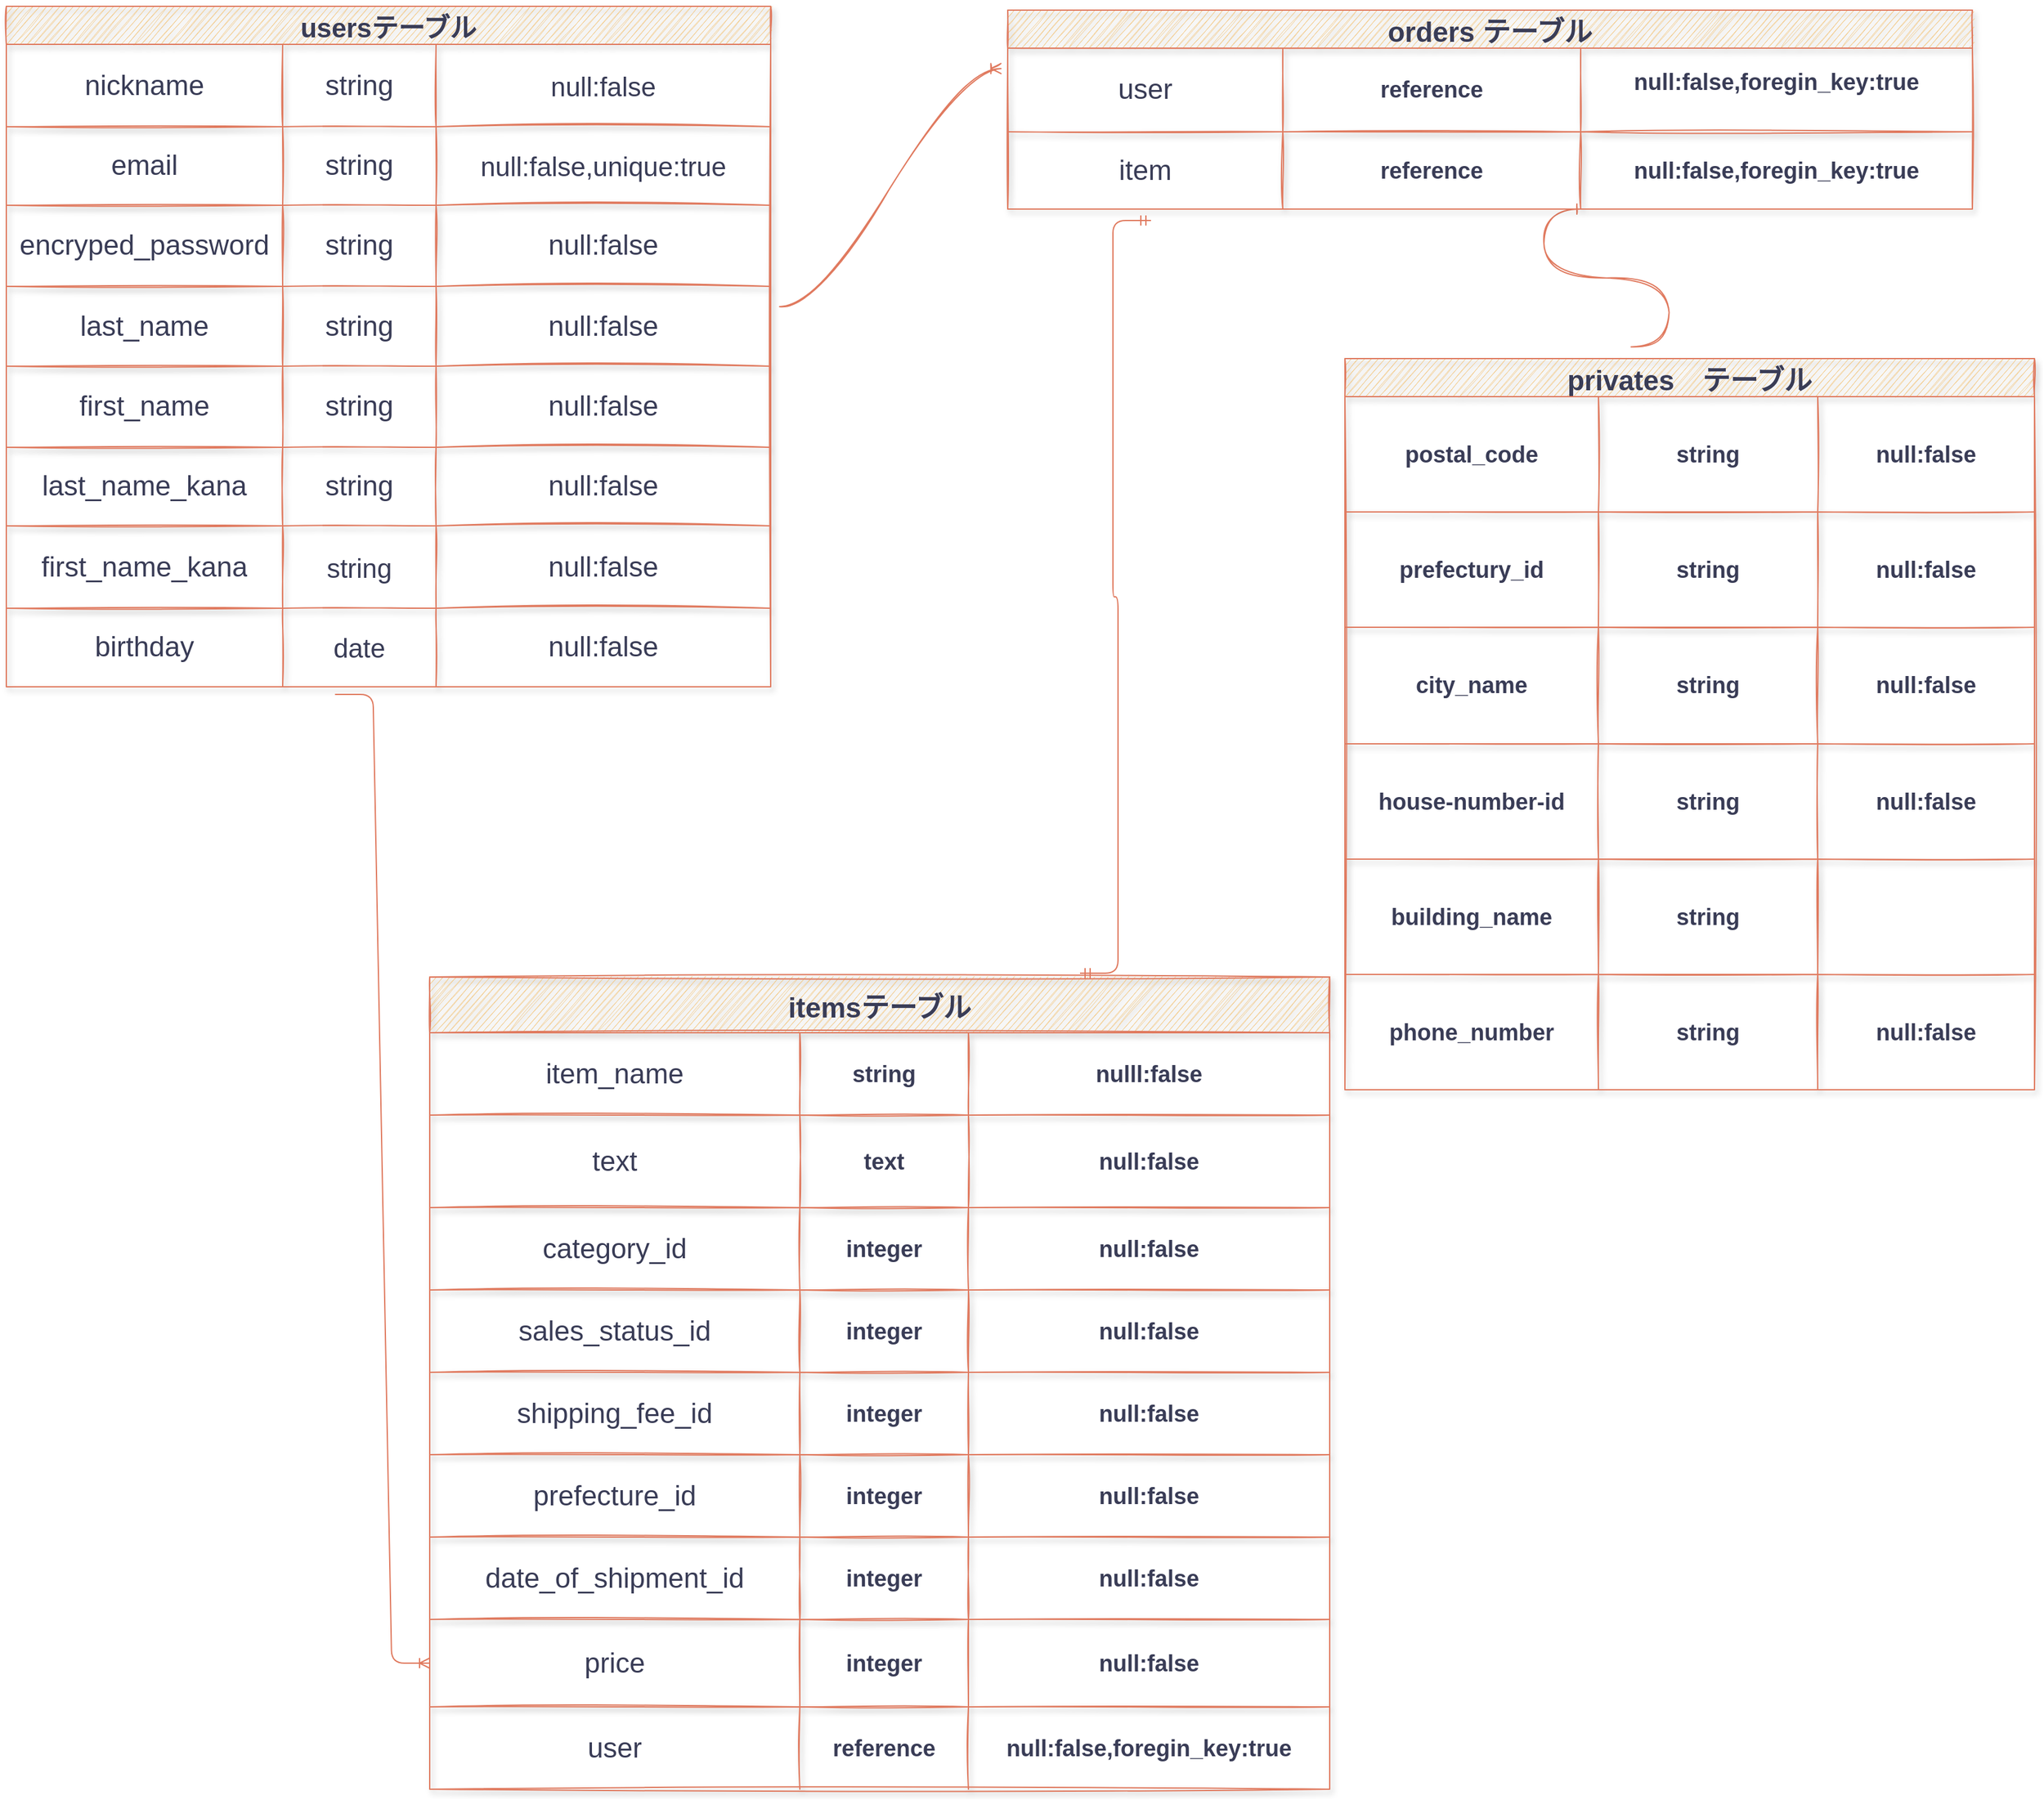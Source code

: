 ﻿<mxfile>
    <diagram id="bMmYyigYQOnNPcGw-bbP" name="ページ1">
        <mxGraphModel dx="2139" dy="4406" grid="0" gridSize="10" guides="1" tooltips="1" connect="1" arrows="1" fold="1" page="0" pageScale="1" pageWidth="827" pageHeight="1169" background="#ffffff" math="0" shadow="0">
            <root>
                <mxCell id="0"/>
                <mxCell id="1" parent="0"/>
                <mxCell id="215" value="" style="edgeStyle=entityRelationEdgeStyle;fontSize=12;html=1;endArrow=ERone;endFill=1;verticalAlign=top;exitX=0.415;exitY=-0.016;exitDx=0;exitDy=0;exitPerimeter=0;strokeColor=#E07A5F;fontColor=#393C56;sketch=1;curved=1;labelBackgroundColor=#F4F1DE;" parent="1" source="332" edge="1">
                    <mxGeometry width="100" height="100" relative="1" as="geometry">
                        <mxPoint x="703.28" y="-2194.256" as="sourcePoint"/>
                        <mxPoint x="873" y="-2274" as="targetPoint"/>
                    </mxGeometry>
                </mxCell>
                <mxCell id="259" value="usersテーブル" style="shape=table;startSize=30;container=1;collapsible=0;childLayout=tableLayout;fontStyle=1;align=center;shadow=1;fontSize=21;fillColor=#F2CC8F;strokeColor=#E07A5F;fontColor=#393C56;sketch=1;" parent="1" vertex="1">
                    <mxGeometry x="-370" y="-2434" width="603" height="537" as="geometry"/>
                </mxCell>
                <mxCell id="260" value="" style="shape=partialRectangle;html=1;whiteSpace=wrap;collapsible=0;dropTarget=0;pointerEvents=0;fillColor=none;top=0;left=0;bottom=0;right=0;points=[[0,0.5],[1,0.5]];portConstraint=eastwest;strokeColor=#E07A5F;fontColor=#393C56;sketch=1;" parent="259" vertex="1">
                    <mxGeometry y="30" width="603" height="65" as="geometry"/>
                </mxCell>
                <mxCell id="261" value="nickname" style="shape=partialRectangle;html=1;whiteSpace=wrap;connectable=0;fillColor=none;top=0;left=0;bottom=0;right=0;overflow=hidden;fontSize=22;strokeColor=#E07A5F;fontColor=#393C56;sketch=1;" parent="260" vertex="1">
                    <mxGeometry width="218" height="65" as="geometry"/>
                </mxCell>
                <mxCell id="262" value="string" style="shape=partialRectangle;html=1;whiteSpace=wrap;connectable=0;fillColor=none;top=0;left=0;bottom=0;right=0;overflow=hidden;fontSize=22;strokeColor=#E07A5F;fontColor=#393C56;sketch=1;" parent="260" vertex="1">
                    <mxGeometry x="218" width="121" height="65" as="geometry"/>
                </mxCell>
                <mxCell id="263" value="null:false" style="shape=partialRectangle;html=1;whiteSpace=wrap;connectable=0;fillColor=none;top=0;left=0;bottom=0;right=0;overflow=hidden;fontSize=21;strokeColor=#E07A5F;fontColor=#393C56;sketch=1;" parent="260" vertex="1">
                    <mxGeometry x="339" width="264" height="65" as="geometry"/>
                </mxCell>
                <mxCell id="264" value="" style="shape=partialRectangle;html=1;whiteSpace=wrap;collapsible=0;dropTarget=0;pointerEvents=0;fillColor=none;top=0;left=0;bottom=0;right=0;points=[[0,0.5],[1,0.5]];portConstraint=eastwest;strokeColor=#E07A5F;fontColor=#393C56;sketch=1;" parent="259" vertex="1">
                    <mxGeometry y="95" width="603" height="62" as="geometry"/>
                </mxCell>
                <mxCell id="265" value="email" style="shape=partialRectangle;html=1;whiteSpace=wrap;connectable=0;fillColor=none;top=0;left=0;bottom=0;right=0;overflow=hidden;fontSize=22;strokeColor=#E07A5F;fontColor=#393C56;sketch=1;" parent="264" vertex="1">
                    <mxGeometry width="218" height="62" as="geometry"/>
                </mxCell>
                <mxCell id="266" value="string" style="shape=partialRectangle;html=1;whiteSpace=wrap;connectable=0;fillColor=none;top=0;left=0;bottom=0;right=0;overflow=hidden;fontSize=22;strokeColor=#E07A5F;fontColor=#393C56;sketch=1;" parent="264" vertex="1">
                    <mxGeometry x="218" width="121" height="62" as="geometry"/>
                </mxCell>
                <mxCell id="267" value="null:false,unique:true" style="shape=partialRectangle;html=1;whiteSpace=wrap;connectable=0;fillColor=none;top=0;left=0;bottom=0;right=0;overflow=hidden;fontSize=21;strokeColor=#E07A5F;fontColor=#393C56;sketch=1;" parent="264" vertex="1">
                    <mxGeometry x="339" width="264" height="62" as="geometry"/>
                </mxCell>
                <mxCell id="280" value="" style="shape=partialRectangle;html=1;whiteSpace=wrap;collapsible=0;dropTarget=0;pointerEvents=0;fillColor=none;top=0;left=0;bottom=0;right=0;points=[[0,0.5],[1,0.5]];portConstraint=eastwest;strokeColor=#E07A5F;fontColor=#393C56;sketch=1;" parent="259" vertex="1">
                    <mxGeometry y="157" width="603" height="64" as="geometry"/>
                </mxCell>
                <mxCell id="281" value="encryped_password" style="shape=partialRectangle;html=1;whiteSpace=wrap;connectable=0;fillColor=none;top=0;left=0;bottom=0;right=0;overflow=hidden;fontSize=22;strokeColor=#E07A5F;fontColor=#393C56;sketch=1;" parent="280" vertex="1">
                    <mxGeometry width="218" height="64" as="geometry"/>
                </mxCell>
                <mxCell id="282" value="string" style="shape=partialRectangle;html=1;whiteSpace=wrap;connectable=0;fillColor=none;top=0;left=0;bottom=0;right=0;overflow=hidden;fontSize=22;strokeColor=#E07A5F;fontColor=#393C56;sketch=1;" parent="280" vertex="1">
                    <mxGeometry x="218" width="121" height="64" as="geometry"/>
                </mxCell>
                <mxCell id="283" value="null:false" style="shape=partialRectangle;html=1;whiteSpace=wrap;connectable=0;fillColor=none;top=0;left=0;bottom=0;right=0;overflow=hidden;fontSize=22;strokeColor=#E07A5F;fontColor=#393C56;sketch=1;" parent="280" vertex="1">
                    <mxGeometry x="339" width="264" height="64" as="geometry"/>
                </mxCell>
                <mxCell id="288" value="" style="shape=partialRectangle;html=1;whiteSpace=wrap;collapsible=0;dropTarget=0;pointerEvents=0;fillColor=none;top=0;left=0;bottom=0;right=0;points=[[0,0.5],[1,0.5]];portConstraint=eastwest;strokeColor=#E07A5F;fontColor=#393C56;sketch=1;" parent="259" vertex="1">
                    <mxGeometry y="221" width="603" height="63" as="geometry"/>
                </mxCell>
                <mxCell id="289" value="last_name" style="shape=partialRectangle;html=1;whiteSpace=wrap;connectable=0;fillColor=none;top=0;left=0;bottom=0;right=0;overflow=hidden;fontSize=22;strokeColor=#E07A5F;fontColor=#393C56;sketch=1;" parent="288" vertex="1">
                    <mxGeometry width="218" height="63" as="geometry"/>
                </mxCell>
                <mxCell id="290" value="string" style="shape=partialRectangle;html=1;whiteSpace=wrap;connectable=0;fillColor=none;top=0;left=0;bottom=0;right=0;overflow=hidden;fontSize=22;strokeColor=#E07A5F;fontColor=#393C56;sketch=1;" parent="288" vertex="1">
                    <mxGeometry x="218" width="121" height="63" as="geometry"/>
                </mxCell>
                <mxCell id="291" value="null:false" style="shape=partialRectangle;html=1;whiteSpace=wrap;connectable=0;fillColor=none;top=0;left=0;bottom=0;right=0;overflow=hidden;fontSize=22;strokeColor=#E07A5F;fontColor=#393C56;sketch=1;" parent="288" vertex="1">
                    <mxGeometry x="339" width="264" height="63" as="geometry"/>
                </mxCell>
                <mxCell id="284" value="" style="shape=partialRectangle;html=1;whiteSpace=wrap;collapsible=0;dropTarget=0;pointerEvents=0;fillColor=none;top=0;left=0;bottom=0;right=0;points=[[0,0.5],[1,0.5]];portConstraint=eastwest;strokeColor=#E07A5F;fontColor=#393C56;sketch=1;" parent="259" vertex="1">
                    <mxGeometry y="284" width="603" height="64" as="geometry"/>
                </mxCell>
                <mxCell id="285" value="first_name" style="shape=partialRectangle;html=1;whiteSpace=wrap;connectable=0;fillColor=none;top=0;left=0;bottom=0;right=0;overflow=hidden;fontSize=22;strokeColor=#E07A5F;fontColor=#393C56;sketch=1;" parent="284" vertex="1">
                    <mxGeometry width="218" height="64" as="geometry"/>
                </mxCell>
                <mxCell id="286" value="string" style="shape=partialRectangle;html=1;whiteSpace=wrap;connectable=0;fillColor=none;top=0;left=0;bottom=0;right=0;overflow=hidden;fontSize=22;strokeColor=#E07A5F;fontColor=#393C56;sketch=1;" parent="284" vertex="1">
                    <mxGeometry x="218" width="121" height="64" as="geometry"/>
                </mxCell>
                <mxCell id="287" value="null:false" style="shape=partialRectangle;html=1;whiteSpace=wrap;connectable=0;fillColor=none;top=0;left=0;bottom=0;right=0;overflow=hidden;fontSize=22;strokeColor=#E07A5F;fontColor=#393C56;sketch=1;" parent="284" vertex="1">
                    <mxGeometry x="339" width="264" height="64" as="geometry"/>
                </mxCell>
                <mxCell id="276" value="" style="shape=partialRectangle;html=1;whiteSpace=wrap;collapsible=0;dropTarget=0;pointerEvents=0;fillColor=none;top=0;left=0;bottom=0;right=0;points=[[0,0.5],[1,0.5]];portConstraint=eastwest;strokeColor=#E07A5F;fontColor=#393C56;sketch=1;" parent="259" vertex="1">
                    <mxGeometry y="348" width="603" height="62" as="geometry"/>
                </mxCell>
                <mxCell id="277" value="last_name_kana" style="shape=partialRectangle;html=1;whiteSpace=wrap;connectable=0;fillColor=none;top=0;left=0;bottom=0;right=0;overflow=hidden;fontSize=22;strokeColor=#E07A5F;fontColor=#393C56;sketch=1;" parent="276" vertex="1">
                    <mxGeometry width="218" height="62" as="geometry"/>
                </mxCell>
                <mxCell id="278" value="string" style="shape=partialRectangle;html=1;whiteSpace=wrap;connectable=0;fillColor=none;top=0;left=0;bottom=0;right=0;overflow=hidden;fontSize=22;strokeColor=#E07A5F;fontColor=#393C56;sketch=1;" parent="276" vertex="1">
                    <mxGeometry x="218" width="121" height="62" as="geometry"/>
                </mxCell>
                <mxCell id="279" value="null:false" style="shape=partialRectangle;html=1;whiteSpace=wrap;connectable=0;fillColor=none;top=0;left=0;bottom=0;right=0;overflow=hidden;fontSize=22;strokeColor=#E07A5F;fontColor=#393C56;sketch=1;" parent="276" vertex="1">
                    <mxGeometry x="339" width="264" height="62" as="geometry"/>
                </mxCell>
                <mxCell id="272" value="" style="shape=partialRectangle;html=1;whiteSpace=wrap;collapsible=0;dropTarget=0;pointerEvents=0;fillColor=none;top=0;left=0;bottom=0;right=0;points=[[0,0.5],[1,0.5]];portConstraint=eastwest;strokeColor=#E07A5F;fontColor=#393C56;sketch=1;" parent="259" vertex="1">
                    <mxGeometry y="410" width="603" height="65" as="geometry"/>
                </mxCell>
                <mxCell id="273" value="first_name_kana" style="shape=partialRectangle;html=1;whiteSpace=wrap;connectable=0;fillColor=none;top=0;left=0;bottom=0;right=0;overflow=hidden;fontSize=22;strokeColor=#E07A5F;fontColor=#393C56;sketch=1;" parent="272" vertex="1">
                    <mxGeometry width="218" height="65" as="geometry"/>
                </mxCell>
                <mxCell id="274" value="string" style="shape=partialRectangle;html=1;whiteSpace=wrap;connectable=0;fillColor=none;top=0;left=0;bottom=0;right=0;overflow=hidden;fontSize=21;strokeColor=#E07A5F;fontColor=#393C56;sketch=1;" parent="272" vertex="1">
                    <mxGeometry x="218" width="121" height="65" as="geometry"/>
                </mxCell>
                <mxCell id="275" value="null:false" style="shape=partialRectangle;html=1;whiteSpace=wrap;connectable=0;fillColor=none;top=0;left=0;bottom=0;right=0;overflow=hidden;fontSize=22;strokeColor=#E07A5F;fontColor=#393C56;sketch=1;" parent="272" vertex="1">
                    <mxGeometry x="339" width="264" height="65" as="geometry"/>
                </mxCell>
                <mxCell id="268" value="" style="shape=partialRectangle;html=1;whiteSpace=wrap;collapsible=0;dropTarget=0;pointerEvents=0;fillColor=none;top=0;left=0;bottom=0;right=0;points=[[0,0.5],[1,0.5]];portConstraint=eastwest;strokeColor=#E07A5F;fontColor=#393C56;sketch=1;" parent="259" vertex="1">
                    <mxGeometry y="475" width="603" height="62" as="geometry"/>
                </mxCell>
                <mxCell id="269" value="birthday" style="shape=partialRectangle;html=1;whiteSpace=wrap;connectable=0;fillColor=none;top=0;left=0;bottom=0;right=0;overflow=hidden;fontSize=22;strokeColor=#E07A5F;fontColor=#393C56;sketch=1;" parent="268" vertex="1">
                    <mxGeometry width="218" height="62" as="geometry"/>
                </mxCell>
                <mxCell id="270" value="date" style="shape=partialRectangle;html=1;whiteSpace=wrap;connectable=0;fillColor=none;top=0;left=0;bottom=0;right=0;overflow=hidden;fontSize=21;strokeColor=#E07A5F;fontColor=#393C56;sketch=1;" parent="268" vertex="1">
                    <mxGeometry x="218" width="121" height="62" as="geometry"/>
                </mxCell>
                <mxCell id="271" value="null:false" style="shape=partialRectangle;html=1;whiteSpace=wrap;connectable=0;fillColor=none;top=0;left=0;bottom=0;right=0;overflow=hidden;fontSize=22;strokeColor=#E07A5F;fontColor=#393C56;sketch=1;" parent="268" vertex="1">
                    <mxGeometry x="339" width="264" height="62" as="geometry"/>
                </mxCell>
                <mxCell id="292" value="itemsテーブル" style="shape=table;startSize=44;container=1;collapsible=0;childLayout=tableLayout;fontStyle=1;align=center;shadow=1;fontSize=22;fillColor=#F2CC8F;strokeColor=#E07A5F;fontColor=#393C56;sketch=1;" parent="1" vertex="1">
                    <mxGeometry x="-36" y="-1668" width="710" height="641" as="geometry"/>
                </mxCell>
                <mxCell id="293" value="" style="shape=partialRectangle;html=1;whiteSpace=wrap;collapsible=0;dropTarget=0;pointerEvents=0;fillColor=none;top=0;left=0;bottom=0;right=0;points=[[0,0.5],[1,0.5]];portConstraint=eastwest;fontSize=22;strokeColor=#E07A5F;fontColor=#393C56;sketch=1;" parent="292" vertex="1">
                    <mxGeometry y="44" width="710" height="65" as="geometry"/>
                </mxCell>
                <mxCell id="294" value="item_name" style="shape=partialRectangle;html=1;whiteSpace=wrap;connectable=0;fillColor=none;top=0;left=0;bottom=0;right=0;overflow=hidden;fontSize=22;strokeColor=#E07A5F;fontColor=#393C56;sketch=1;" parent="293" vertex="1">
                    <mxGeometry width="292" height="65" as="geometry"/>
                </mxCell>
                <mxCell id="295" value="&lt;h2&gt;string&lt;/h2&gt;" style="shape=partialRectangle;html=1;whiteSpace=wrap;connectable=0;fillColor=none;top=0;left=0;bottom=0;right=0;overflow=hidden;strokeColor=#E07A5F;fontColor=#393C56;sketch=1;" parent="293" vertex="1">
                    <mxGeometry x="292" width="133" height="65" as="geometry"/>
                </mxCell>
                <mxCell id="296" value="&lt;h2&gt;nulll:false&lt;/h2&gt;" style="shape=partialRectangle;html=1;whiteSpace=wrap;connectable=0;fillColor=none;top=0;left=0;bottom=0;right=0;overflow=hidden;strokeColor=#E07A5F;fontColor=#393C56;sketch=1;" parent="293" vertex="1">
                    <mxGeometry x="425" width="285" height="65" as="geometry"/>
                </mxCell>
                <mxCell id="310" value="" style="shape=partialRectangle;html=1;whiteSpace=wrap;collapsible=0;dropTarget=0;pointerEvents=0;fillColor=none;top=0;left=0;bottom=0;right=0;points=[[0,0.5],[1,0.5]];portConstraint=eastwest;strokeColor=#E07A5F;fontColor=#393C56;sketch=1;" parent="292" vertex="1">
                    <mxGeometry y="109" width="710" height="73" as="geometry"/>
                </mxCell>
                <mxCell id="311" value="text" style="shape=partialRectangle;html=1;whiteSpace=wrap;connectable=0;fillColor=none;top=0;left=0;bottom=0;right=0;overflow=hidden;fontSize=22;strokeColor=#E07A5F;fontColor=#393C56;sketch=1;" parent="310" vertex="1">
                    <mxGeometry width="292" height="73" as="geometry"/>
                </mxCell>
                <mxCell id="312" value="&lt;h2&gt;text&lt;/h2&gt;" style="shape=partialRectangle;html=1;whiteSpace=wrap;connectable=0;fillColor=none;top=0;left=0;bottom=0;right=0;overflow=hidden;strokeColor=#E07A5F;fontColor=#393C56;sketch=1;" parent="310" vertex="1">
                    <mxGeometry x="292" width="133" height="73" as="geometry"/>
                </mxCell>
                <mxCell id="313" value="&lt;h2&gt;null:false&lt;/h2&gt;" style="shape=partialRectangle;html=1;whiteSpace=wrap;connectable=0;fillColor=none;top=0;left=0;bottom=0;right=0;overflow=hidden;strokeColor=#E07A5F;fontColor=#393C56;sketch=1;" parent="310" vertex="1">
                    <mxGeometry x="425" width="285" height="73" as="geometry"/>
                </mxCell>
                <mxCell id="410" value="" style="shape=partialRectangle;html=1;whiteSpace=wrap;collapsible=0;dropTarget=0;pointerEvents=0;fillColor=none;top=0;left=0;bottom=0;right=0;points=[[0,0.5],[1,0.5]];portConstraint=eastwest;strokeColor=#E07A5F;fontColor=#393C56;sketch=1;" vertex="1" parent="292">
                    <mxGeometry y="182" width="710" height="65" as="geometry"/>
                </mxCell>
                <mxCell id="411" value="category_id" style="shape=partialRectangle;html=1;whiteSpace=wrap;connectable=0;fillColor=none;top=0;left=0;bottom=0;right=0;overflow=hidden;fontSize=22;strokeColor=#E07A5F;fontColor=#393C56;sketch=1;" vertex="1" parent="410">
                    <mxGeometry width="292" height="65" as="geometry"/>
                </mxCell>
                <mxCell id="412" value="&lt;h2&gt;integer&lt;/h2&gt;" style="shape=partialRectangle;html=1;whiteSpace=wrap;connectable=0;fillColor=none;top=0;left=0;bottom=0;right=0;overflow=hidden;strokeColor=#E07A5F;fontColor=#393C56;sketch=1;" vertex="1" parent="410">
                    <mxGeometry x="292" width="133" height="65" as="geometry"/>
                </mxCell>
                <mxCell id="413" value="&lt;h2&gt;null:false&lt;/h2&gt;" style="shape=partialRectangle;html=1;whiteSpace=wrap;connectable=0;fillColor=none;top=0;left=0;bottom=0;right=0;overflow=hidden;strokeColor=#E07A5F;fontColor=#393C56;sketch=1;" vertex="1" parent="410">
                    <mxGeometry x="425" width="285" height="65" as="geometry"/>
                </mxCell>
                <mxCell id="406" value="" style="shape=partialRectangle;html=1;whiteSpace=wrap;collapsible=0;dropTarget=0;pointerEvents=0;fillColor=none;top=0;left=0;bottom=0;right=0;points=[[0,0.5],[1,0.5]];portConstraint=eastwest;strokeColor=#E07A5F;fontColor=#393C56;sketch=1;" vertex="1" parent="292">
                    <mxGeometry y="247" width="710" height="65" as="geometry"/>
                </mxCell>
                <mxCell id="407" value="sales_status_id" style="shape=partialRectangle;html=1;whiteSpace=wrap;connectable=0;fillColor=none;top=0;left=0;bottom=0;right=0;overflow=hidden;fontSize=22;strokeColor=#E07A5F;fontColor=#393C56;sketch=1;" vertex="1" parent="406">
                    <mxGeometry width="292" height="65" as="geometry"/>
                </mxCell>
                <mxCell id="408" value="&lt;h2&gt;integer&lt;/h2&gt;" style="shape=partialRectangle;html=1;whiteSpace=wrap;connectable=0;fillColor=none;top=0;left=0;bottom=0;right=0;overflow=hidden;strokeColor=#E07A5F;fontColor=#393C56;sketch=1;" vertex="1" parent="406">
                    <mxGeometry x="292" width="133" height="65" as="geometry"/>
                </mxCell>
                <mxCell id="409" value="&lt;h2&gt;null:false&lt;/h2&gt;" style="shape=partialRectangle;html=1;whiteSpace=wrap;connectable=0;fillColor=none;top=0;left=0;bottom=0;right=0;overflow=hidden;strokeColor=#E07A5F;fontColor=#393C56;sketch=1;" vertex="1" parent="406">
                    <mxGeometry x="425" width="285" height="65" as="geometry"/>
                </mxCell>
                <mxCell id="402" value="" style="shape=partialRectangle;html=1;whiteSpace=wrap;collapsible=0;dropTarget=0;pointerEvents=0;fillColor=none;top=0;left=0;bottom=0;right=0;points=[[0,0.5],[1,0.5]];portConstraint=eastwest;strokeColor=#E07A5F;fontColor=#393C56;sketch=1;" vertex="1" parent="292">
                    <mxGeometry y="312" width="710" height="65" as="geometry"/>
                </mxCell>
                <mxCell id="403" value="shipping_fee_id" style="shape=partialRectangle;html=1;whiteSpace=wrap;connectable=0;fillColor=none;top=0;left=0;bottom=0;right=0;overflow=hidden;fontSize=22;strokeColor=#E07A5F;fontColor=#393C56;sketch=1;" vertex="1" parent="402">
                    <mxGeometry width="292" height="65" as="geometry"/>
                </mxCell>
                <mxCell id="404" value="&lt;h2&gt;integer&lt;/h2&gt;" style="shape=partialRectangle;html=1;whiteSpace=wrap;connectable=0;fillColor=none;top=0;left=0;bottom=0;right=0;overflow=hidden;strokeColor=#E07A5F;fontColor=#393C56;sketch=1;" vertex="1" parent="402">
                    <mxGeometry x="292" width="133" height="65" as="geometry"/>
                </mxCell>
                <mxCell id="405" value="&lt;h2&gt;null:false&lt;/h2&gt;" style="shape=partialRectangle;html=1;whiteSpace=wrap;connectable=0;fillColor=none;top=0;left=0;bottom=0;right=0;overflow=hidden;strokeColor=#E07A5F;fontColor=#393C56;sketch=1;" vertex="1" parent="402">
                    <mxGeometry x="425" width="285" height="65" as="geometry"/>
                </mxCell>
                <mxCell id="398" value="" style="shape=partialRectangle;html=1;whiteSpace=wrap;collapsible=0;dropTarget=0;pointerEvents=0;fillColor=none;top=0;left=0;bottom=0;right=0;points=[[0,0.5],[1,0.5]];portConstraint=eastwest;strokeColor=#E07A5F;fontColor=#393C56;sketch=1;" vertex="1" parent="292">
                    <mxGeometry y="377" width="710" height="65" as="geometry"/>
                </mxCell>
                <mxCell id="399" value="prefecture_id" style="shape=partialRectangle;html=1;whiteSpace=wrap;connectable=0;fillColor=none;top=0;left=0;bottom=0;right=0;overflow=hidden;fontSize=22;strokeColor=#E07A5F;fontColor=#393C56;sketch=1;" vertex="1" parent="398">
                    <mxGeometry width="292" height="65" as="geometry"/>
                </mxCell>
                <mxCell id="400" value="&lt;h2&gt;integer&lt;/h2&gt;" style="shape=partialRectangle;html=1;whiteSpace=wrap;connectable=0;fillColor=none;top=0;left=0;bottom=0;right=0;overflow=hidden;strokeColor=#E07A5F;fontColor=#393C56;sketch=1;" vertex="1" parent="398">
                    <mxGeometry x="292" width="133" height="65" as="geometry"/>
                </mxCell>
                <mxCell id="401" value="&lt;h2&gt;null:false&lt;/h2&gt;" style="shape=partialRectangle;html=1;whiteSpace=wrap;connectable=0;fillColor=none;top=0;left=0;bottom=0;right=0;overflow=hidden;strokeColor=#E07A5F;fontColor=#393C56;sketch=1;" vertex="1" parent="398">
                    <mxGeometry x="425" width="285" height="65" as="geometry"/>
                </mxCell>
                <mxCell id="394" value="" style="shape=partialRectangle;html=1;whiteSpace=wrap;collapsible=0;dropTarget=0;pointerEvents=0;fillColor=none;top=0;left=0;bottom=0;right=0;points=[[0,0.5],[1,0.5]];portConstraint=eastwest;strokeColor=#E07A5F;fontColor=#393C56;sketch=1;" vertex="1" parent="292">
                    <mxGeometry y="442" width="710" height="65" as="geometry"/>
                </mxCell>
                <mxCell id="395" value="date_of_shipment_id" style="shape=partialRectangle;html=1;whiteSpace=wrap;connectable=0;fillColor=none;top=0;left=0;bottom=0;right=0;overflow=hidden;fontSize=22;strokeColor=#E07A5F;fontColor=#393C56;sketch=1;" vertex="1" parent="394">
                    <mxGeometry width="292" height="65" as="geometry"/>
                </mxCell>
                <mxCell id="396" value="&lt;h2&gt;integer&lt;/h2&gt;" style="shape=partialRectangle;html=1;whiteSpace=wrap;connectable=0;fillColor=none;top=0;left=0;bottom=0;right=0;overflow=hidden;strokeColor=#E07A5F;fontColor=#393C56;sketch=1;" vertex="1" parent="394">
                    <mxGeometry x="292" width="133" height="65" as="geometry"/>
                </mxCell>
                <mxCell id="397" value="&lt;h2&gt;null:false&lt;/h2&gt;" style="shape=partialRectangle;html=1;whiteSpace=wrap;connectable=0;fillColor=none;top=0;left=0;bottom=0;right=0;overflow=hidden;strokeColor=#E07A5F;fontColor=#393C56;sketch=1;" vertex="1" parent="394">
                    <mxGeometry x="425" width="285" height="65" as="geometry"/>
                </mxCell>
                <mxCell id="297" value="" style="shape=partialRectangle;html=1;whiteSpace=wrap;collapsible=0;dropTarget=0;pointerEvents=0;fillColor=none;top=0;left=0;bottom=0;right=0;points=[[0,0.5],[1,0.5]];portConstraint=eastwest;strokeColor=#E07A5F;fontColor=#393C56;sketch=1;" parent="292" vertex="1">
                    <mxGeometry y="507" width="710" height="69" as="geometry"/>
                </mxCell>
                <mxCell id="298" value="price" style="shape=partialRectangle;html=1;whiteSpace=wrap;connectable=0;fillColor=none;top=0;left=0;bottom=0;right=0;overflow=hidden;fontSize=22;strokeColor=#E07A5F;fontColor=#393C56;sketch=1;" parent="297" vertex="1">
                    <mxGeometry width="292" height="69" as="geometry"/>
                </mxCell>
                <mxCell id="299" value="&lt;h2&gt;integer&lt;/h2&gt;" style="shape=partialRectangle;html=1;whiteSpace=wrap;connectable=0;fillColor=none;top=0;left=0;bottom=0;right=0;overflow=hidden;strokeColor=#E07A5F;fontColor=#393C56;sketch=1;" parent="297" vertex="1">
                    <mxGeometry x="292" width="133" height="69" as="geometry"/>
                </mxCell>
                <mxCell id="300" value="&lt;h2&gt;null:false&lt;/h2&gt;" style="shape=partialRectangle;html=1;whiteSpace=wrap;connectable=0;fillColor=none;top=0;left=0;bottom=0;right=0;overflow=hidden;strokeColor=#E07A5F;fontColor=#393C56;sketch=1;" parent="297" vertex="1">
                    <mxGeometry x="425" width="285" height="69" as="geometry"/>
                </mxCell>
                <mxCell id="301" value="" style="shape=partialRectangle;html=1;whiteSpace=wrap;collapsible=0;dropTarget=0;pointerEvents=0;fillColor=none;top=0;left=0;bottom=0;right=0;points=[[0,0.5],[1,0.5]];portConstraint=eastwest;strokeColor=#E07A5F;fontColor=#393C56;sketch=1;" parent="292" vertex="1">
                    <mxGeometry y="576" width="710" height="65" as="geometry"/>
                </mxCell>
                <mxCell id="302" value="user" style="shape=partialRectangle;html=1;whiteSpace=wrap;connectable=0;fillColor=none;top=0;left=0;bottom=0;right=0;overflow=hidden;fontSize=22;strokeColor=#E07A5F;fontColor=#393C56;sketch=1;" parent="301" vertex="1">
                    <mxGeometry width="292" height="65" as="geometry"/>
                </mxCell>
                <mxCell id="303" value="&lt;h2&gt;reference&lt;/h2&gt;" style="shape=partialRectangle;html=1;whiteSpace=wrap;connectable=0;fillColor=none;top=0;left=0;bottom=0;right=0;overflow=hidden;strokeColor=#E07A5F;fontColor=#393C56;sketch=1;" parent="301" vertex="1">
                    <mxGeometry x="292" width="133" height="65" as="geometry"/>
                </mxCell>
                <mxCell id="304" value="&lt;h2&gt;null:false,foregin_key:true&lt;/h2&gt;" style="shape=partialRectangle;html=1;whiteSpace=wrap;connectable=0;fillColor=none;top=0;left=0;bottom=0;right=0;overflow=hidden;strokeColor=#E07A5F;fontColor=#393C56;sketch=1;" parent="301" vertex="1">
                    <mxGeometry x="425" width="285" height="65" as="geometry"/>
                </mxCell>
                <mxCell id="319" value="orders テーブル" style="shape=table;startSize=30;container=1;collapsible=0;childLayout=tableLayout;fontStyle=1;align=center;shadow=1;fontSize=22;fillColor=#F2CC8F;strokeColor=#E07A5F;fontColor=#393C56;sketch=1;" parent="1" vertex="1">
                    <mxGeometry x="420" y="-2431" width="761" height="157" as="geometry"/>
                </mxCell>
                <mxCell id="320" value="" style="shape=partialRectangle;html=1;whiteSpace=wrap;collapsible=0;dropTarget=0;pointerEvents=0;fillColor=none;top=0;left=0;bottom=0;right=0;points=[[0,0.5],[1,0.5]];portConstraint=eastwest;strokeColor=#E07A5F;fontColor=#393C56;sketch=1;" parent="319" vertex="1">
                    <mxGeometry y="30" width="761" height="66" as="geometry"/>
                </mxCell>
                <mxCell id="321" value="&lt;font style=&quot;font-size: 22px&quot;&gt;user&lt;/font&gt;" style="shape=partialRectangle;html=1;whiteSpace=wrap;connectable=0;fillColor=none;top=0;left=0;bottom=0;right=0;overflow=hidden;strokeColor=#E07A5F;fontColor=#393C56;sketch=1;" parent="320" vertex="1">
                    <mxGeometry width="217" height="66" as="geometry"/>
                </mxCell>
                <mxCell id="322" value="&lt;h2&gt;reference&lt;/h2&gt;" style="shape=partialRectangle;html=1;whiteSpace=wrap;connectable=0;fillColor=none;top=0;left=0;bottom=0;right=0;overflow=hidden;strokeColor=#E07A5F;fontColor=#393C56;sketch=1;" parent="320" vertex="1">
                    <mxGeometry x="217" width="235" height="66" as="geometry"/>
                </mxCell>
                <mxCell id="323" value="&lt;h2&gt;null:false,foregin_key:true&lt;/h2&gt;&lt;div&gt;&lt;br&gt;&lt;/div&gt;" style="shape=partialRectangle;html=1;whiteSpace=wrap;connectable=0;fillColor=none;top=0;left=0;bottom=0;right=0;overflow=hidden;strokeColor=#E07A5F;fontColor=#393C56;sketch=1;" parent="320" vertex="1">
                    <mxGeometry x="452" width="309" height="66" as="geometry"/>
                </mxCell>
                <mxCell id="324" value="" style="shape=partialRectangle;html=1;whiteSpace=wrap;collapsible=0;dropTarget=0;pointerEvents=0;fillColor=none;top=0;left=0;bottom=0;right=0;points=[[0,0.5],[1,0.5]];portConstraint=eastwest;strokeColor=#E07A5F;fontColor=#393C56;sketch=1;" parent="319" vertex="1">
                    <mxGeometry y="96" width="761" height="61" as="geometry"/>
                </mxCell>
                <mxCell id="325" value="item" style="shape=partialRectangle;html=1;whiteSpace=wrap;connectable=0;fillColor=none;top=0;left=0;bottom=0;right=0;overflow=hidden;fontSize=22;strokeColor=#E07A5F;fontColor=#393C56;sketch=1;" parent="324" vertex="1">
                    <mxGeometry width="217" height="61" as="geometry"/>
                </mxCell>
                <mxCell id="326" value="&lt;h2&gt;reference&lt;/h2&gt;" style="shape=partialRectangle;html=1;whiteSpace=wrap;connectable=0;fillColor=none;top=0;left=0;bottom=0;right=0;overflow=hidden;strokeColor=#E07A5F;fontColor=#393C56;sketch=1;" parent="324" vertex="1">
                    <mxGeometry x="217" width="235" height="61" as="geometry"/>
                </mxCell>
                <mxCell id="327" value="&lt;h2&gt;null:false,foregin_key:true&lt;/h2&gt;" style="shape=partialRectangle;html=1;whiteSpace=wrap;connectable=0;fillColor=none;top=0;left=0;bottom=0;right=0;overflow=hidden;strokeColor=#E07A5F;fontColor=#393C56;sketch=1;" parent="324" vertex="1">
                    <mxGeometry x="452" width="309" height="61" as="geometry"/>
                </mxCell>
                <mxCell id="332" value="privates　テーブル" style="shape=table;startSize=30;container=1;collapsible=0;childLayout=tableLayout;fontStyle=1;align=center;shadow=1;fontSize=22;fillColor=#F2CC8F;strokeColor=#E07A5F;fontColor=#393C56;sketch=1;" parent="1" vertex="1">
                    <mxGeometry x="686" y="-2156" width="544" height="577" as="geometry"/>
                </mxCell>
                <mxCell id="443" value="" style="shape=partialRectangle;html=1;whiteSpace=wrap;collapsible=0;dropTarget=0;pointerEvents=0;fillColor=none;top=0;left=0;bottom=0;right=0;points=[[0,0.5],[1,0.5]];portConstraint=eastwest;strokeColor=#E07A5F;fontColor=#393C56;sketch=1;" vertex="1" parent="332">
                    <mxGeometry y="30" width="544" height="91" as="geometry"/>
                </mxCell>
                <mxCell id="444" value="&lt;h2&gt;postal_code&lt;/h2&gt;" style="shape=partialRectangle;html=1;whiteSpace=wrap;connectable=0;fillColor=none;top=0;left=0;bottom=0;right=0;overflow=hidden;strokeColor=#E07A5F;fontColor=#393C56;sketch=1;" vertex="1" parent="443">
                    <mxGeometry width="200" height="91" as="geometry"/>
                </mxCell>
                <mxCell id="445" value="&lt;h2&gt;string&lt;/h2&gt;" style="shape=partialRectangle;html=1;whiteSpace=wrap;connectable=0;fillColor=none;top=0;left=0;bottom=0;right=0;overflow=hidden;strokeColor=#E07A5F;fontColor=#393C56;sketch=1;" vertex="1" parent="443">
                    <mxGeometry x="200" width="173" height="91" as="geometry"/>
                </mxCell>
                <mxCell id="446" value="&lt;h2&gt;null:false&lt;/h2&gt;" style="shape=partialRectangle;html=1;whiteSpace=wrap;connectable=0;fillColor=none;top=0;left=0;bottom=0;right=0;overflow=hidden;strokeColor=#E07A5F;fontColor=#393C56;sketch=1;" vertex="1" parent="443">
                    <mxGeometry x="373" width="171" height="91" as="geometry"/>
                </mxCell>
                <mxCell id="439" value="" style="shape=partialRectangle;html=1;whiteSpace=wrap;collapsible=0;dropTarget=0;pointerEvents=0;fillColor=none;top=0;left=0;bottom=0;right=0;points=[[0,0.5],[1,0.5]];portConstraint=eastwest;strokeColor=#E07A5F;fontColor=#393C56;sketch=1;" vertex="1" parent="332">
                    <mxGeometry y="121" width="544" height="91" as="geometry"/>
                </mxCell>
                <mxCell id="440" value="&lt;h2&gt;prefectury_id&lt;/h2&gt;" style="shape=partialRectangle;html=1;whiteSpace=wrap;connectable=0;fillColor=none;top=0;left=0;bottom=0;right=0;overflow=hidden;strokeColor=#E07A5F;fontColor=#393C56;sketch=1;" vertex="1" parent="439">
                    <mxGeometry width="200" height="91" as="geometry"/>
                </mxCell>
                <mxCell id="441" value="&lt;h2&gt;string&lt;/h2&gt;" style="shape=partialRectangle;html=1;whiteSpace=wrap;connectable=0;fillColor=none;top=0;left=0;bottom=0;right=0;overflow=hidden;strokeColor=#E07A5F;fontColor=#393C56;sketch=1;" vertex="1" parent="439">
                    <mxGeometry x="200" width="173" height="91" as="geometry"/>
                </mxCell>
                <mxCell id="442" value="&lt;h2&gt;null:false&lt;/h2&gt;" style="shape=partialRectangle;html=1;whiteSpace=wrap;connectable=0;fillColor=none;top=0;left=0;bottom=0;right=0;overflow=hidden;strokeColor=#E07A5F;fontColor=#393C56;sketch=1;" vertex="1" parent="439">
                    <mxGeometry x="373" width="171" height="91" as="geometry"/>
                </mxCell>
                <mxCell id="435" value="" style="shape=partialRectangle;html=1;whiteSpace=wrap;collapsible=0;dropTarget=0;pointerEvents=0;fillColor=none;top=0;left=0;bottom=0;right=0;points=[[0,0.5],[1,0.5]];portConstraint=eastwest;strokeColor=#E07A5F;fontColor=#393C56;sketch=1;" vertex="1" parent="332">
                    <mxGeometry y="212" width="544" height="92" as="geometry"/>
                </mxCell>
                <mxCell id="436" value="&lt;h2&gt;city_name&lt;/h2&gt;" style="shape=partialRectangle;html=1;whiteSpace=wrap;connectable=0;fillColor=none;top=0;left=0;bottom=0;right=0;overflow=hidden;strokeColor=#E07A5F;fontColor=#393C56;sketch=1;" vertex="1" parent="435">
                    <mxGeometry width="200" height="92" as="geometry"/>
                </mxCell>
                <mxCell id="437" value="&lt;h2&gt;string&lt;/h2&gt;" style="shape=partialRectangle;html=1;whiteSpace=wrap;connectable=0;fillColor=none;top=0;left=0;bottom=0;right=0;overflow=hidden;strokeColor=#E07A5F;fontColor=#393C56;sketch=1;" vertex="1" parent="435">
                    <mxGeometry x="200" width="173" height="92" as="geometry"/>
                </mxCell>
                <mxCell id="438" value="&lt;h2&gt;null:false&lt;/h2&gt;" style="shape=partialRectangle;html=1;whiteSpace=wrap;connectable=0;fillColor=none;top=0;left=0;bottom=0;right=0;overflow=hidden;strokeColor=#E07A5F;fontColor=#393C56;sketch=1;" vertex="1" parent="435">
                    <mxGeometry x="373" width="171" height="92" as="geometry"/>
                </mxCell>
                <mxCell id="368" value="" style="shape=partialRectangle;html=1;whiteSpace=wrap;collapsible=0;dropTarget=0;pointerEvents=0;fillColor=none;top=0;left=0;bottom=0;right=0;points=[[0,0.5],[1,0.5]];portConstraint=eastwest;strokeColor=#E07A5F;fontColor=#393C56;sketch=1;" parent="332" vertex="1">
                    <mxGeometry y="304" width="544" height="91" as="geometry"/>
                </mxCell>
                <mxCell id="369" value="&lt;h2&gt;house-number-id&lt;/h2&gt;" style="shape=partialRectangle;html=1;whiteSpace=wrap;connectable=0;fillColor=none;top=0;left=0;bottom=0;right=0;overflow=hidden;strokeColor=#E07A5F;fontColor=#393C56;sketch=1;" parent="368" vertex="1">
                    <mxGeometry width="200" height="91" as="geometry"/>
                </mxCell>
                <mxCell id="370" value="&lt;h2&gt;string&lt;/h2&gt;" style="shape=partialRectangle;html=1;whiteSpace=wrap;connectable=0;fillColor=none;top=0;left=0;bottom=0;right=0;overflow=hidden;strokeColor=#E07A5F;fontColor=#393C56;sketch=1;" parent="368" vertex="1">
                    <mxGeometry x="200" width="173" height="91" as="geometry"/>
                </mxCell>
                <mxCell id="371" value="&lt;h2&gt;null:false&lt;/h2&gt;" style="shape=partialRectangle;html=1;whiteSpace=wrap;connectable=0;fillColor=none;top=0;left=0;bottom=0;right=0;overflow=hidden;strokeColor=#E07A5F;fontColor=#393C56;sketch=1;" parent="368" vertex="1">
                    <mxGeometry x="373" width="171" height="91" as="geometry"/>
                </mxCell>
                <mxCell id="359" value="" style="shape=partialRectangle;html=1;whiteSpace=wrap;collapsible=0;dropTarget=0;pointerEvents=0;fillColor=none;top=0;left=0;bottom=0;right=0;points=[[0,0.5],[1,0.5]];portConstraint=eastwest;strokeColor=#E07A5F;fontColor=#393C56;sketch=1;" parent="332" vertex="1">
                    <mxGeometry y="395" width="544" height="91" as="geometry"/>
                </mxCell>
                <mxCell id="360" value="&lt;h2&gt;building_name&lt;/h2&gt;" style="shape=partialRectangle;html=1;whiteSpace=wrap;connectable=0;fillColor=none;top=0;left=0;bottom=0;right=0;overflow=hidden;strokeColor=#E07A5F;fontColor=#393C56;sketch=1;" parent="359" vertex="1">
                    <mxGeometry width="200" height="91" as="geometry"/>
                </mxCell>
                <mxCell id="361" value="&lt;h2&gt;string&lt;/h2&gt;" style="shape=partialRectangle;html=1;whiteSpace=wrap;connectable=0;fillColor=none;top=0;left=0;bottom=0;right=0;overflow=hidden;strokeColor=#E07A5F;fontColor=#393C56;sketch=1;" parent="359" vertex="1">
                    <mxGeometry x="200" width="173" height="91" as="geometry"/>
                </mxCell>
                <mxCell id="362" value="" style="shape=partialRectangle;html=1;whiteSpace=wrap;connectable=0;fillColor=none;top=0;left=0;bottom=0;right=0;overflow=hidden;strokeColor=#E07A5F;fontColor=#393C56;sketch=1;" parent="359" vertex="1">
                    <mxGeometry x="373" width="171" height="91" as="geometry"/>
                </mxCell>
                <mxCell id="351" value="" style="shape=partialRectangle;html=1;whiteSpace=wrap;collapsible=0;dropTarget=0;pointerEvents=0;fillColor=none;top=0;left=0;bottom=0;right=0;points=[[0,0.5],[1,0.5]];portConstraint=eastwest;strokeColor=#E07A5F;fontColor=#393C56;sketch=1;" parent="332" vertex="1">
                    <mxGeometry y="486" width="544" height="91" as="geometry"/>
                </mxCell>
                <mxCell id="352" value="&lt;h2&gt;phone_number&lt;/h2&gt;" style="shape=partialRectangle;html=1;whiteSpace=wrap;connectable=0;fillColor=none;top=0;left=0;bottom=0;right=0;overflow=hidden;strokeColor=#E07A5F;fontColor=#393C56;sketch=1;" parent="351" vertex="1">
                    <mxGeometry width="200" height="91" as="geometry"/>
                </mxCell>
                <mxCell id="353" value="&lt;h2&gt;string&lt;/h2&gt;" style="shape=partialRectangle;html=1;whiteSpace=wrap;connectable=0;fillColor=none;top=0;left=0;bottom=0;right=0;overflow=hidden;strokeColor=#E07A5F;fontColor=#393C56;sketch=1;" parent="351" vertex="1">
                    <mxGeometry x="200" width="173" height="91" as="geometry"/>
                </mxCell>
                <mxCell id="354" value="&lt;h2&gt;null:false&lt;/h2&gt;" style="shape=partialRectangle;html=1;whiteSpace=wrap;connectable=0;fillColor=none;top=0;left=0;bottom=0;right=0;overflow=hidden;strokeColor=#E07A5F;fontColor=#393C56;sketch=1;" parent="351" vertex="1">
                    <mxGeometry x="373" width="171" height="91" as="geometry"/>
                </mxCell>
                <mxCell id="377" value="" style="edgeStyle=entityRelationEdgeStyle;fontSize=12;html=1;endArrow=ERoneToMany;verticalAlign=top;entryX=-0.007;entryY=0.244;entryDx=0;entryDy=0;strokeColor=#E07A5F;fontColor=#393C56;sketch=1;entryPerimeter=0;curved=1;labelBackgroundColor=#F4F1DE;" parent="1" target="320" edge="1">
                    <mxGeometry width="100" height="100" relative="1" as="geometry">
                        <mxPoint x="240" y="-2197" as="sourcePoint"/>
                        <mxPoint x="-170" y="-2010" as="targetPoint"/>
                    </mxGeometry>
                </mxCell>
                <mxCell id="393" value="" style="edgeStyle=entityRelationEdgeStyle;fontSize=12;html=1;endArrow=ERoneToMany;fontColor=#393C56;strokeColor=#E07A5F;fillColor=#F2CC8F;exitX=0.43;exitY=1.097;exitDx=0;exitDy=0;exitPerimeter=0;entryX=0;entryY=0.5;entryDx=0;entryDy=0;" edge="1" parent="1" source="268" target="297">
                    <mxGeometry width="100" height="100" relative="1" as="geometry">
                        <mxPoint x="-91" y="-1619" as="sourcePoint"/>
                        <mxPoint x="-46" y="-1432" as="targetPoint"/>
                    </mxGeometry>
                </mxCell>
                <mxCell id="414" value="" style="edgeStyle=entityRelationEdgeStyle;fontSize=12;html=1;endArrow=ERmandOne;startArrow=ERmandOne;fontColor=#393C56;strokeColor=#E07A5F;fillColor=#F2CC8F;" edge="1" parent="1">
                    <mxGeometry width="100" height="100" relative="1" as="geometry">
                        <mxPoint x="477" y="-1671" as="sourcePoint"/>
                        <mxPoint x="533" y="-2265" as="targetPoint"/>
                    </mxGeometry>
                </mxCell>
            </root>
        </mxGraphModel>
    </diagram>
</mxfile>